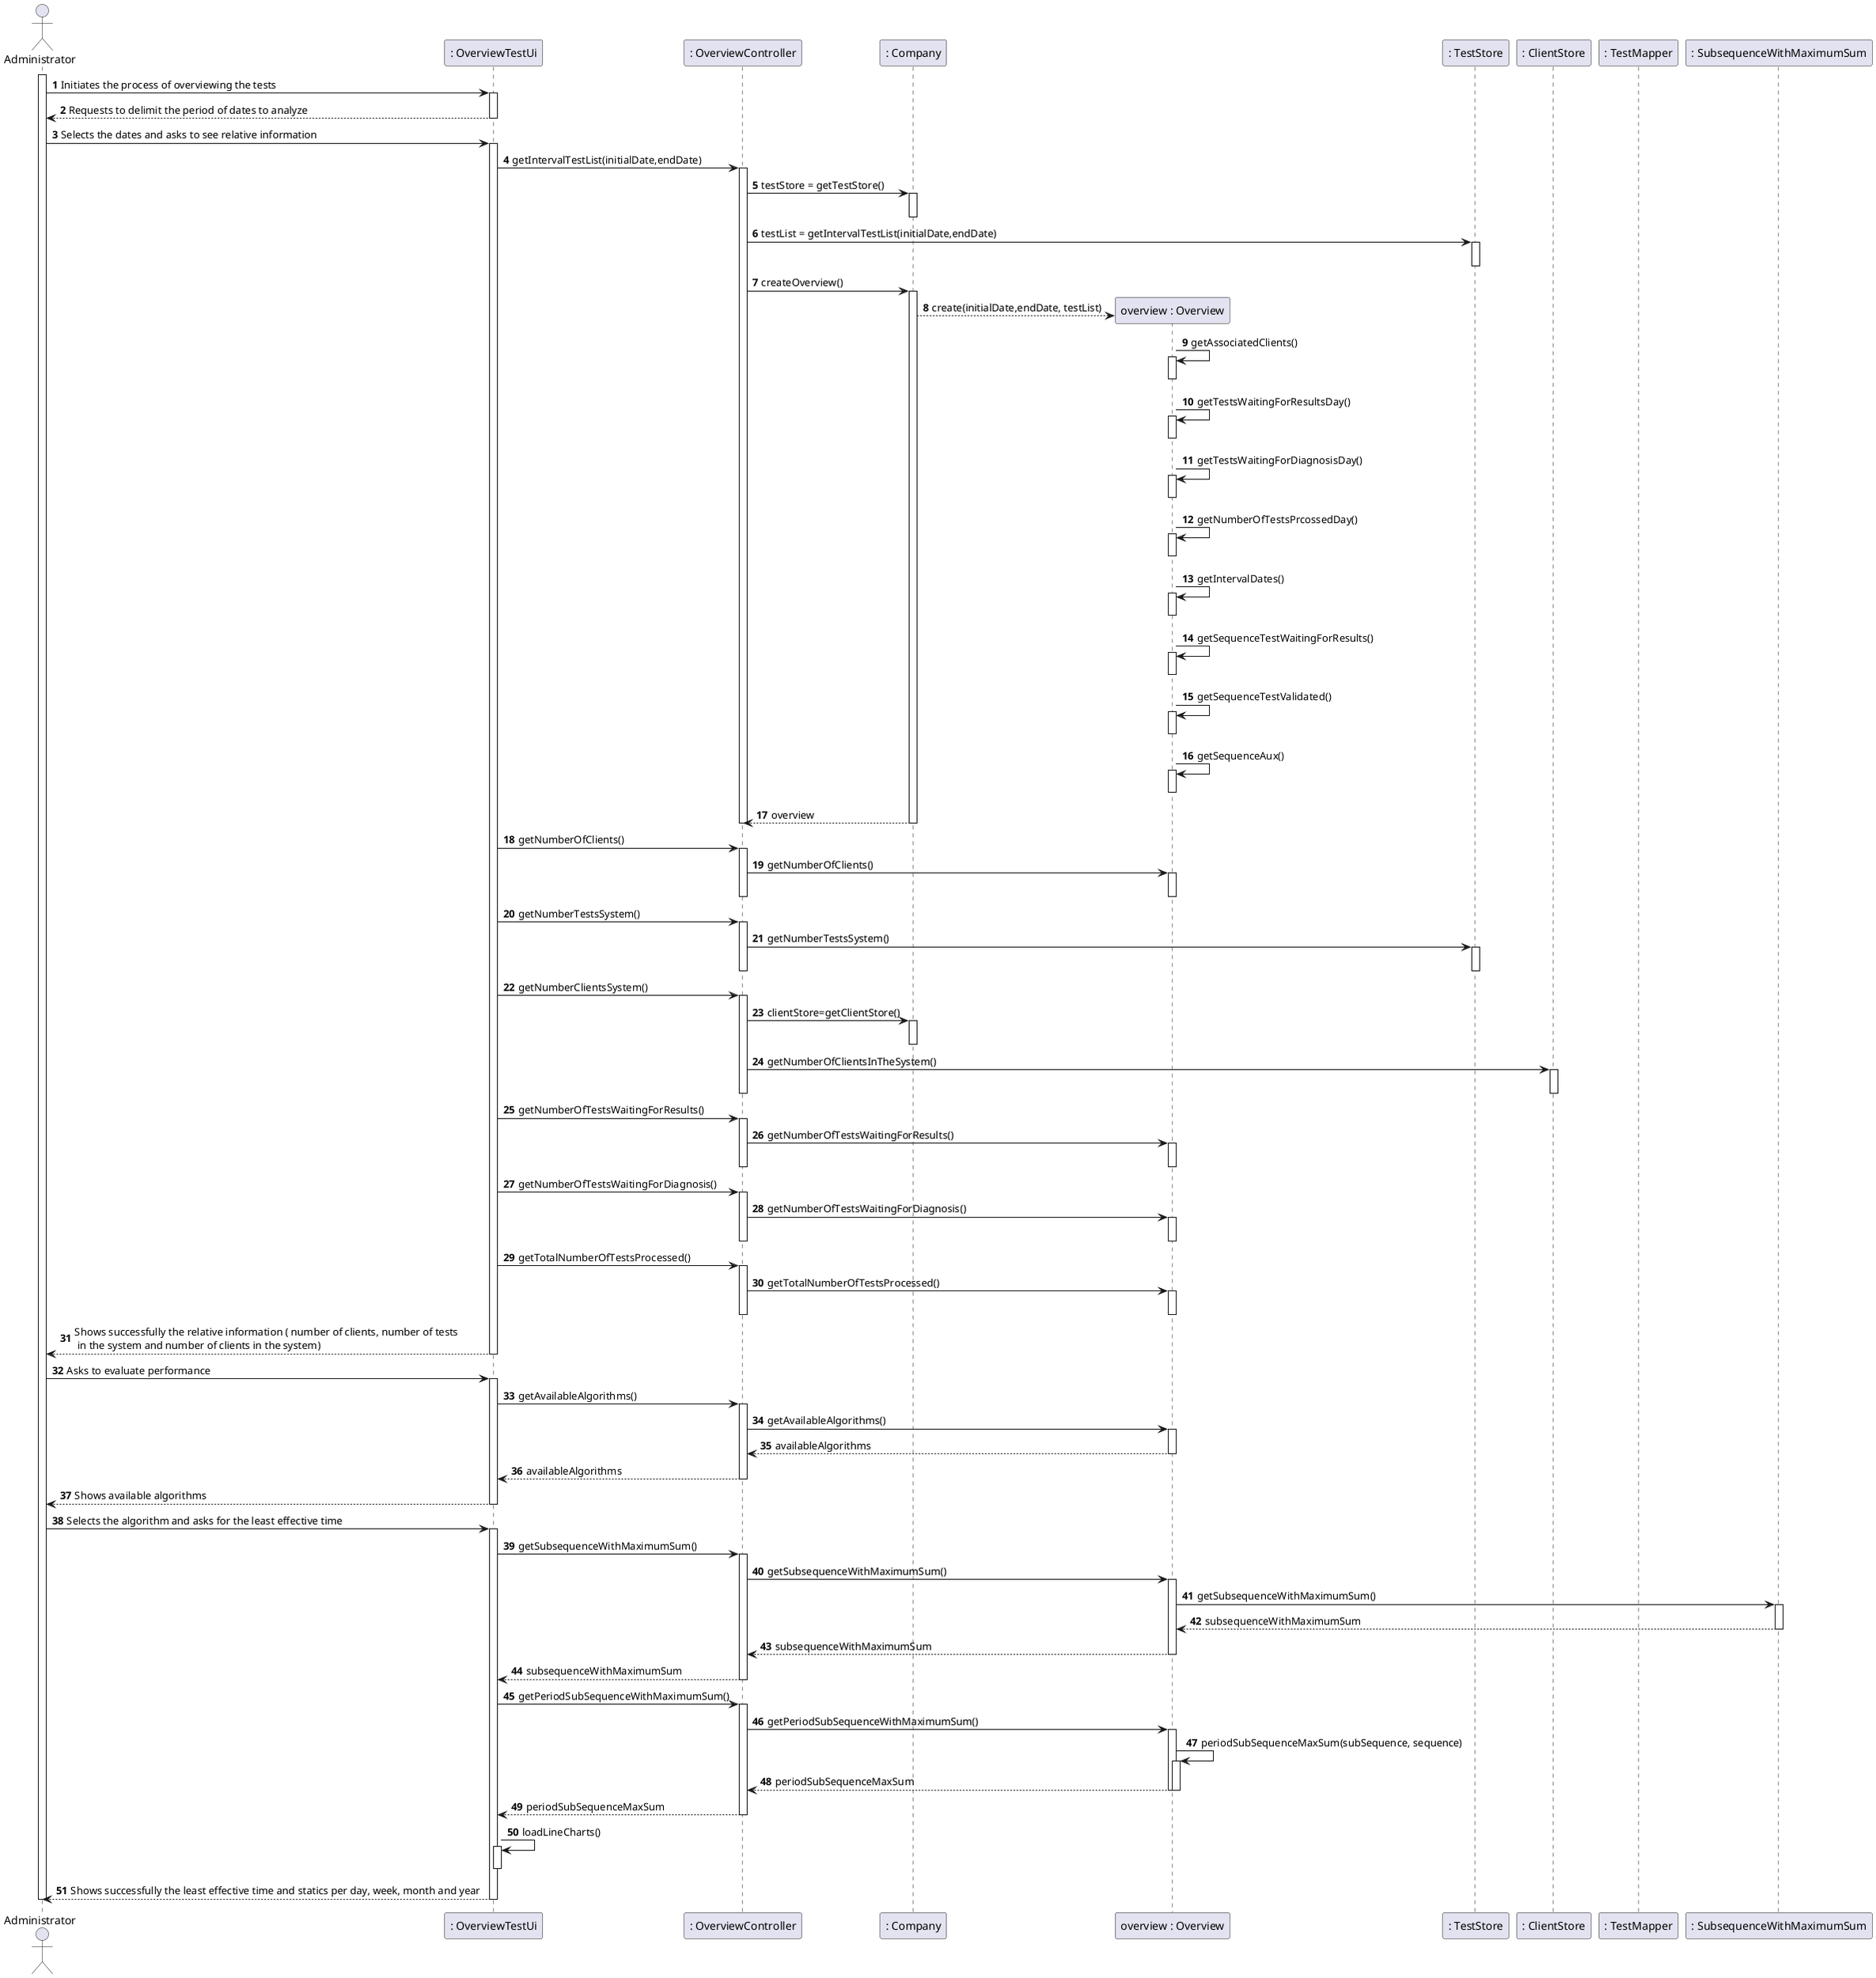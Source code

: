 @startuml
autonumber
'hide footbox
actor "Administrator" as ADMIN

participant ": OverviewTestUi" as UI
participant ": OverviewController" as CTRL
participant ": Company" as COMP
participant "overview : Overview" as OVERVIEW
participant ": TestStore" as TS
participant ": ClientStore" as CS
participant ": TestMapper" as tMAPPER
participant ": SubsequenceWithMaximumSum" as interface

activate ADMIN
ADMIN -> UI : Initiates the process of overviewing the tests
activate UI
UI --> ADMIN : Requests to delimit the period of dates to analyze
deactivate UI

ADMIN -> UI : Selects the dates and asks to see relative information
activate UI
UI -> CTRL : getIntervalTestList(initialDate,endDate)
activate CTRL

CTRL -> COMP : testStore = getTestStore()
activate COMP
deactivate COMP
CTRL -> TS : testList = getIntervalTestList(initialDate,endDate)
activate TS
deactivate TS
CTRL -> COMP : createOverview()
activate COMP
COMP --> OVERVIEW** : create(initialDate,endDate, testList)
OVERVIEW -> OVERVIEW: getAssociatedClients()
activate OVERVIEW
deactivate OVERVIEW
OVERVIEW -> OVERVIEW: getTestsWaitingForResultsDay()
activate OVERVIEW
deactivate OVERVIEW
OVERVIEW -> OVERVIEW: getTestsWaitingForDiagnosisDay()
activate OVERVIEW
deactivate OVERVIEW
OVERVIEW -> OVERVIEW: getNumberOfTestsPrcossedDay()
activate OVERVIEW
deactivate OVERVIEW
OVERVIEW -> OVERVIEW: getIntervalDates()
activate OVERVIEW
deactivate OVERVIEW
OVERVIEW -> OVERVIEW: getSequenceTestWaitingForResults()
activate OVERVIEW
deactivate OVERVIEW
OVERVIEW -> OVERVIEW: getSequenceTestValidated()
activate OVERVIEW
deactivate OVERVIEW
OVERVIEW -> OVERVIEW: getSequenceAux()
activate OVERVIEW
deactivate OVERVIEW

COMP --> CTRL : overview
deactivate COMP
deactivate CTRL

UI -> CTRL : getNumberOfClients()


activate CTRL
CTRL -> OVERVIEW : getNumberOfClients()
activate OVERVIEW
deactivate OVERVIEW
deactivate CTRL

UI -> CTRL : getNumberTestsSystem()
activate CTRL
CTRL -> TS: getNumberTestsSystem()
activate TS
deactivate TS
deactivate CTRL

UI -> CTRL : getNumberClientsSystem()
activate CTRL
CTRL -> COMP : clientStore=getClientStore()
activate COMP
deactivate COMP
CTRL -> CS : getNumberOfClientsInTheSystem()
activate CS
deactivate CS

deactivate CTRL

UI -> CTRL : getNumberOfTestsWaitingForResults()
activate CTRL
CTRL -> OVERVIEW : getNumberOfTestsWaitingForResults()
activate OVERVIEW
deactivate OVERVIEW
deactivate CTRL

UI -> CTRL : getNumberOfTestsWaitingForDiagnosis()
activate CTRL
CTRL -> OVERVIEW : getNumberOfTestsWaitingForDiagnosis()
activate OVERVIEW
deactivate OVERVIEW
deactivate CTRL

UI -> CTRL : getTotalNumberOfTestsProcessed()
activate CTRL
CTRL -> OVERVIEW : getTotalNumberOfTestsProcessed()
activate OVERVIEW
deactivate OVERVIEW
deactivate CTRL

UI --> ADMIN : Shows successfully the relative information ( number of clients, number of tests \n in the system and number of clients in the system)
deactivate UI
ADMIN -> UI : Asks to evaluate performance
activate UI
UI -> CTRL : getAvailableAlgorithms()
activate CTRL
CTRL -> OVERVIEW : getAvailableAlgorithms()
activate OVERVIEW
OVERVIEW --> CTRL : availableAlgorithms
deactivate OVERVIEW
CTRL --> UI : availableAlgorithms
deactivate CTRL
UI --> ADMIN : Shows available algorithms
deactivate UI

ADMIN -> UI : Selects the algorithm and asks for the least effective time
activate UI

UI -> CTRL : getSubsequenceWithMaximumSum()
activate CTRL
CTRL -> OVERVIEW : getSubsequenceWithMaximumSum()
activate OVERVIEW
OVERVIEW -> interface : getSubsequenceWithMaximumSum()
activate interface
interface --> OVERVIEW : subsequenceWithMaximumSum
deactivate interface
OVERVIEW --> CTRL : subsequenceWithMaximumSum
deactivate OVERVIEW
CTRL --> UI : subsequenceWithMaximumSum
deactivate CTRL

UI -> CTRL : getPeriodSubSequenceWithMaximumSum()
activate CTRL
CTRL -> OVERVIEW : getPeriodSubSequenceWithMaximumSum()
activate OVERVIEW
OVERVIEW -> OVERVIEW : periodSubSequenceMaxSum(subSequence, sequence)
activate OVERVIEW
OVERVIEW --> CTRL : periodSubSequenceMaxSum
deactivate OVERVIEW
deactivate OVERVIEW
CTRL --> UI : periodSubSequenceMaxSum
deactivate CTRL

UI -> UI : loadLineCharts()
activate UI
deactivate UI


UI --> ADMIN : Shows successfully the least effective time and statics per day, week, month and year
deactivate UI

deactivate ADMIN

@enduml